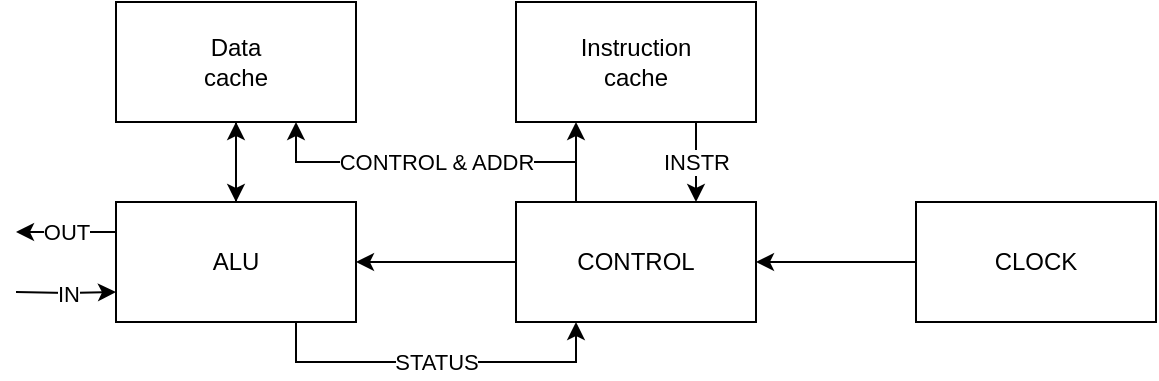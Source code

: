 <mxfile version="14.5.1" type="device"><diagram id="QIgdjegjy7oZmrxXvr6v" name="Page-1"><mxGraphModel dx="998" dy="519" grid="1" gridSize="10" guides="1" tooltips="1" connect="1" arrows="1" fold="1" page="1" pageScale="1" pageWidth="2336" pageHeight="1654" math="0" shadow="0"><root><mxCell id="0"/><mxCell id="1" parent="0"/><mxCell id="CtikIN3DaRqwLYkmjrkp-6" style="edgeStyle=orthogonalEdgeStyle;rounded=0;orthogonalLoop=1;jettySize=auto;html=1;exitX=0.5;exitY=1;exitDx=0;exitDy=0;" edge="1" parent="1" source="CtikIN3DaRqwLYkmjrkp-1" target="CtikIN3DaRqwLYkmjrkp-3"><mxGeometry relative="1" as="geometry"/></mxCell><mxCell id="CtikIN3DaRqwLYkmjrkp-1" value="&lt;div&gt;Data&lt;/div&gt;&lt;div&gt;cache&lt;/div&gt;" style="rounded=0;whiteSpace=wrap;html=1;" vertex="1" parent="1"><mxGeometry x="190" y="200" width="120" height="60" as="geometry"/></mxCell><mxCell id="CtikIN3DaRqwLYkmjrkp-10" value="INSTR" style="edgeStyle=orthogonalEdgeStyle;rounded=0;orthogonalLoop=1;jettySize=auto;html=1;exitX=0.75;exitY=1;exitDx=0;exitDy=0;entryX=0.75;entryY=0;entryDx=0;entryDy=0;" edge="1" parent="1" source="CtikIN3DaRqwLYkmjrkp-2" target="CtikIN3DaRqwLYkmjrkp-4"><mxGeometry relative="1" as="geometry"/></mxCell><mxCell id="CtikIN3DaRqwLYkmjrkp-2" value="&lt;div&gt;Instruction&lt;/div&gt;&lt;div&gt;cache&lt;br&gt;&lt;/div&gt;" style="rounded=0;whiteSpace=wrap;html=1;" vertex="1" parent="1"><mxGeometry x="390" y="200" width="120" height="60" as="geometry"/></mxCell><mxCell id="CtikIN3DaRqwLYkmjrkp-7" style="edgeStyle=orthogonalEdgeStyle;rounded=0;orthogonalLoop=1;jettySize=auto;html=1;exitX=0.5;exitY=0;exitDx=0;exitDy=0;entryX=0.5;entryY=1;entryDx=0;entryDy=0;" edge="1" parent="1" source="CtikIN3DaRqwLYkmjrkp-3" target="CtikIN3DaRqwLYkmjrkp-1"><mxGeometry relative="1" as="geometry"/></mxCell><mxCell id="CtikIN3DaRqwLYkmjrkp-13" value="OUT" style="edgeStyle=orthogonalEdgeStyle;rounded=0;orthogonalLoop=1;jettySize=auto;html=1;exitX=0;exitY=0.25;exitDx=0;exitDy=0;" edge="1" parent="1" source="CtikIN3DaRqwLYkmjrkp-3"><mxGeometry relative="1" as="geometry"><mxPoint x="140" y="315" as="targetPoint"/><Array as="points"><mxPoint x="180" y="315"/><mxPoint x="180" y="315"/></Array></mxGeometry></mxCell><mxCell id="CtikIN3DaRqwLYkmjrkp-14" value="IN" style="edgeStyle=orthogonalEdgeStyle;rounded=0;orthogonalLoop=1;jettySize=auto;html=1;entryX=0;entryY=0.75;entryDx=0;entryDy=0;" edge="1" parent="1" target="CtikIN3DaRqwLYkmjrkp-3"><mxGeometry relative="1" as="geometry"><mxPoint x="140" y="345" as="targetPoint"/><mxPoint x="140" y="345" as="sourcePoint"/></mxGeometry></mxCell><mxCell id="CtikIN3DaRqwLYkmjrkp-19" value="STATUS" style="edgeStyle=orthogonalEdgeStyle;rounded=0;orthogonalLoop=1;jettySize=auto;html=1;exitX=0.75;exitY=1;exitDx=0;exitDy=0;entryX=0.25;entryY=1;entryDx=0;entryDy=0;" edge="1" parent="1" source="CtikIN3DaRqwLYkmjrkp-3" target="CtikIN3DaRqwLYkmjrkp-4"><mxGeometry relative="1" as="geometry"/></mxCell><mxCell id="CtikIN3DaRqwLYkmjrkp-3" value="ALU" style="rounded=0;whiteSpace=wrap;html=1;" vertex="1" parent="1"><mxGeometry x="190" y="300" width="120" height="60" as="geometry"/></mxCell><mxCell id="CtikIN3DaRqwLYkmjrkp-12" value="CONTROL &amp;amp; ADDR" style="edgeStyle=orthogonalEdgeStyle;rounded=0;orthogonalLoop=1;jettySize=auto;html=1;exitX=0.25;exitY=0;exitDx=0;exitDy=0;entryX=0.75;entryY=1;entryDx=0;entryDy=0;" edge="1" parent="1" source="CtikIN3DaRqwLYkmjrkp-4" target="CtikIN3DaRqwLYkmjrkp-1"><mxGeometry relative="1" as="geometry"><Array as="points"><mxPoint x="420" y="280"/><mxPoint x="280" y="280"/></Array></mxGeometry></mxCell><mxCell id="CtikIN3DaRqwLYkmjrkp-17" style="edgeStyle=orthogonalEdgeStyle;rounded=0;orthogonalLoop=1;jettySize=auto;html=1;exitX=0.25;exitY=0;exitDx=0;exitDy=0;entryX=0.25;entryY=1;entryDx=0;entryDy=0;" edge="1" parent="1" source="CtikIN3DaRqwLYkmjrkp-4" target="CtikIN3DaRqwLYkmjrkp-2"><mxGeometry relative="1" as="geometry"/></mxCell><mxCell id="CtikIN3DaRqwLYkmjrkp-18" style="edgeStyle=orthogonalEdgeStyle;rounded=0;orthogonalLoop=1;jettySize=auto;html=1;exitX=0;exitY=0.5;exitDx=0;exitDy=0;" edge="1" parent="1" source="CtikIN3DaRqwLYkmjrkp-4" target="CtikIN3DaRqwLYkmjrkp-3"><mxGeometry relative="1" as="geometry"/></mxCell><mxCell id="CtikIN3DaRqwLYkmjrkp-4" value="CONTROL" style="rounded=0;whiteSpace=wrap;html=1;" vertex="1" parent="1"><mxGeometry x="390" y="300" width="120" height="60" as="geometry"/></mxCell><mxCell id="CtikIN3DaRqwLYkmjrkp-21" style="edgeStyle=orthogonalEdgeStyle;rounded=0;orthogonalLoop=1;jettySize=auto;html=1;exitX=0;exitY=0.5;exitDx=0;exitDy=0;entryX=1;entryY=0.5;entryDx=0;entryDy=0;" edge="1" parent="1" source="CtikIN3DaRqwLYkmjrkp-20" target="CtikIN3DaRqwLYkmjrkp-4"><mxGeometry relative="1" as="geometry"/></mxCell><mxCell id="CtikIN3DaRqwLYkmjrkp-20" value="CLOCK" style="rounded=0;whiteSpace=wrap;html=1;" vertex="1" parent="1"><mxGeometry x="590" y="300" width="120" height="60" as="geometry"/></mxCell></root></mxGraphModel></diagram></mxfile>